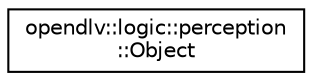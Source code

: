 digraph "Graphical Class Hierarchy"
{
 // LATEX_PDF_SIZE
  edge [fontname="Helvetica",fontsize="10",labelfontname="Helvetica",labelfontsize="10"];
  node [fontname="Helvetica",fontsize="10",shape=record];
  rankdir="LR";
  Node0 [label="opendlv::logic::perception\l::Object",height=0.2,width=0.4,color="black", fillcolor="white", style="filled",URL="$classopendlv_1_1logic_1_1perception_1_1Object.html",tooltip=" "];
}
